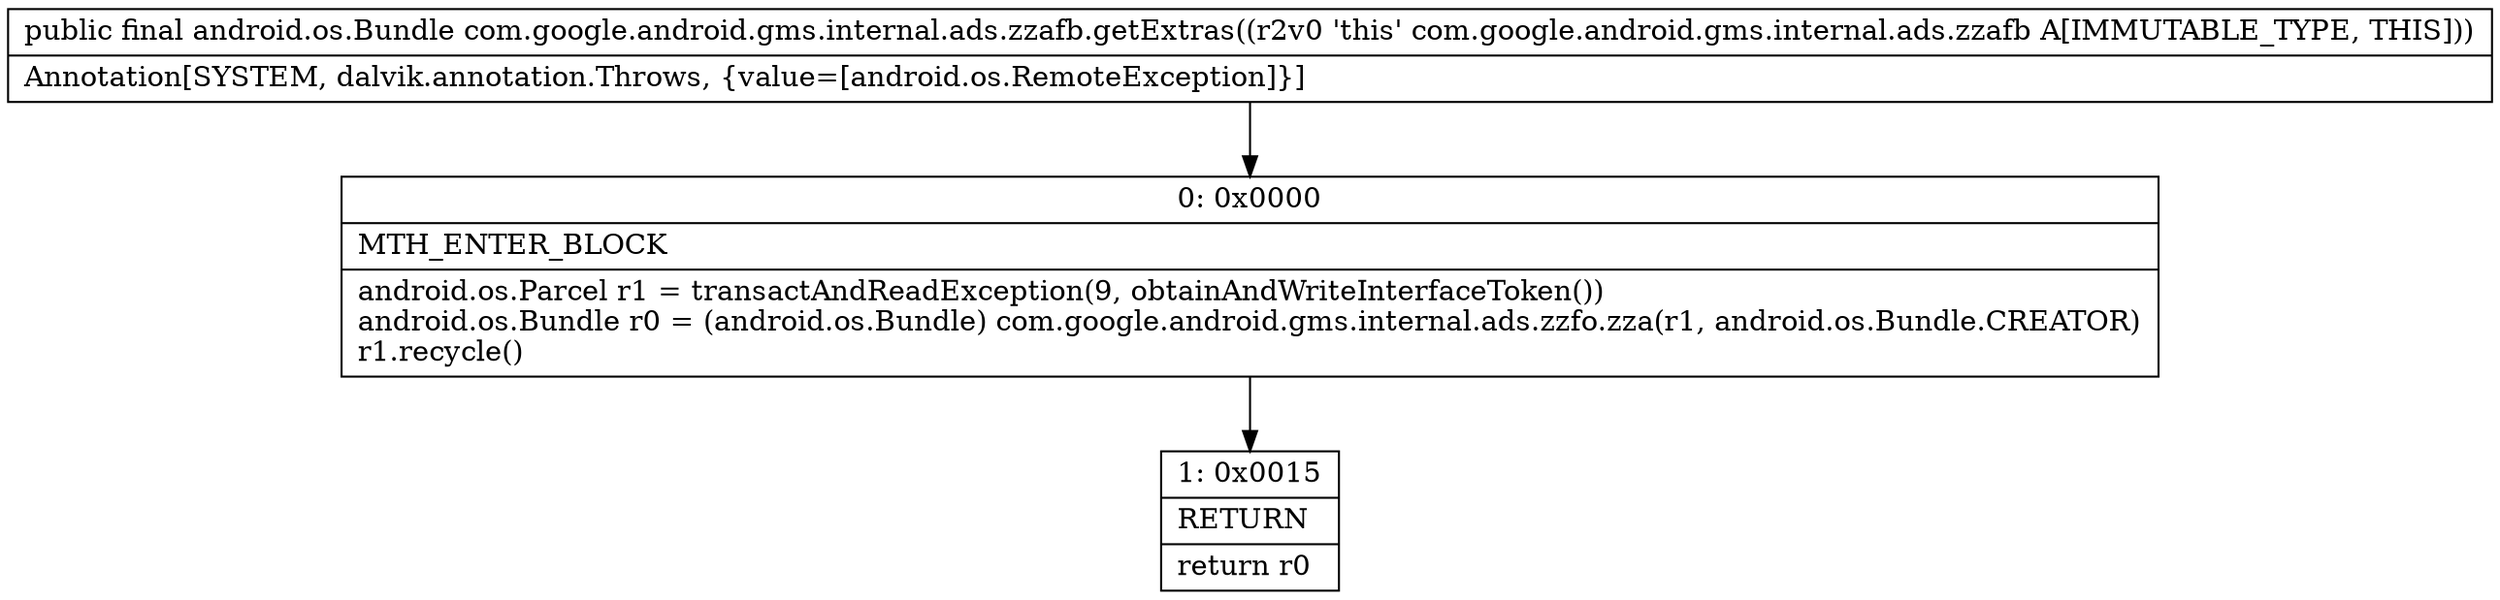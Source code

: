 digraph "CFG forcom.google.android.gms.internal.ads.zzafb.getExtras()Landroid\/os\/Bundle;" {
Node_0 [shape=record,label="{0\:\ 0x0000|MTH_ENTER_BLOCK\l|android.os.Parcel r1 = transactAndReadException(9, obtainAndWriteInterfaceToken())\landroid.os.Bundle r0 = (android.os.Bundle) com.google.android.gms.internal.ads.zzfo.zza(r1, android.os.Bundle.CREATOR)\lr1.recycle()\l}"];
Node_1 [shape=record,label="{1\:\ 0x0015|RETURN\l|return r0\l}"];
MethodNode[shape=record,label="{public final android.os.Bundle com.google.android.gms.internal.ads.zzafb.getExtras((r2v0 'this' com.google.android.gms.internal.ads.zzafb A[IMMUTABLE_TYPE, THIS]))  | Annotation[SYSTEM, dalvik.annotation.Throws, \{value=[android.os.RemoteException]\}]\l}"];
MethodNode -> Node_0;
Node_0 -> Node_1;
}

